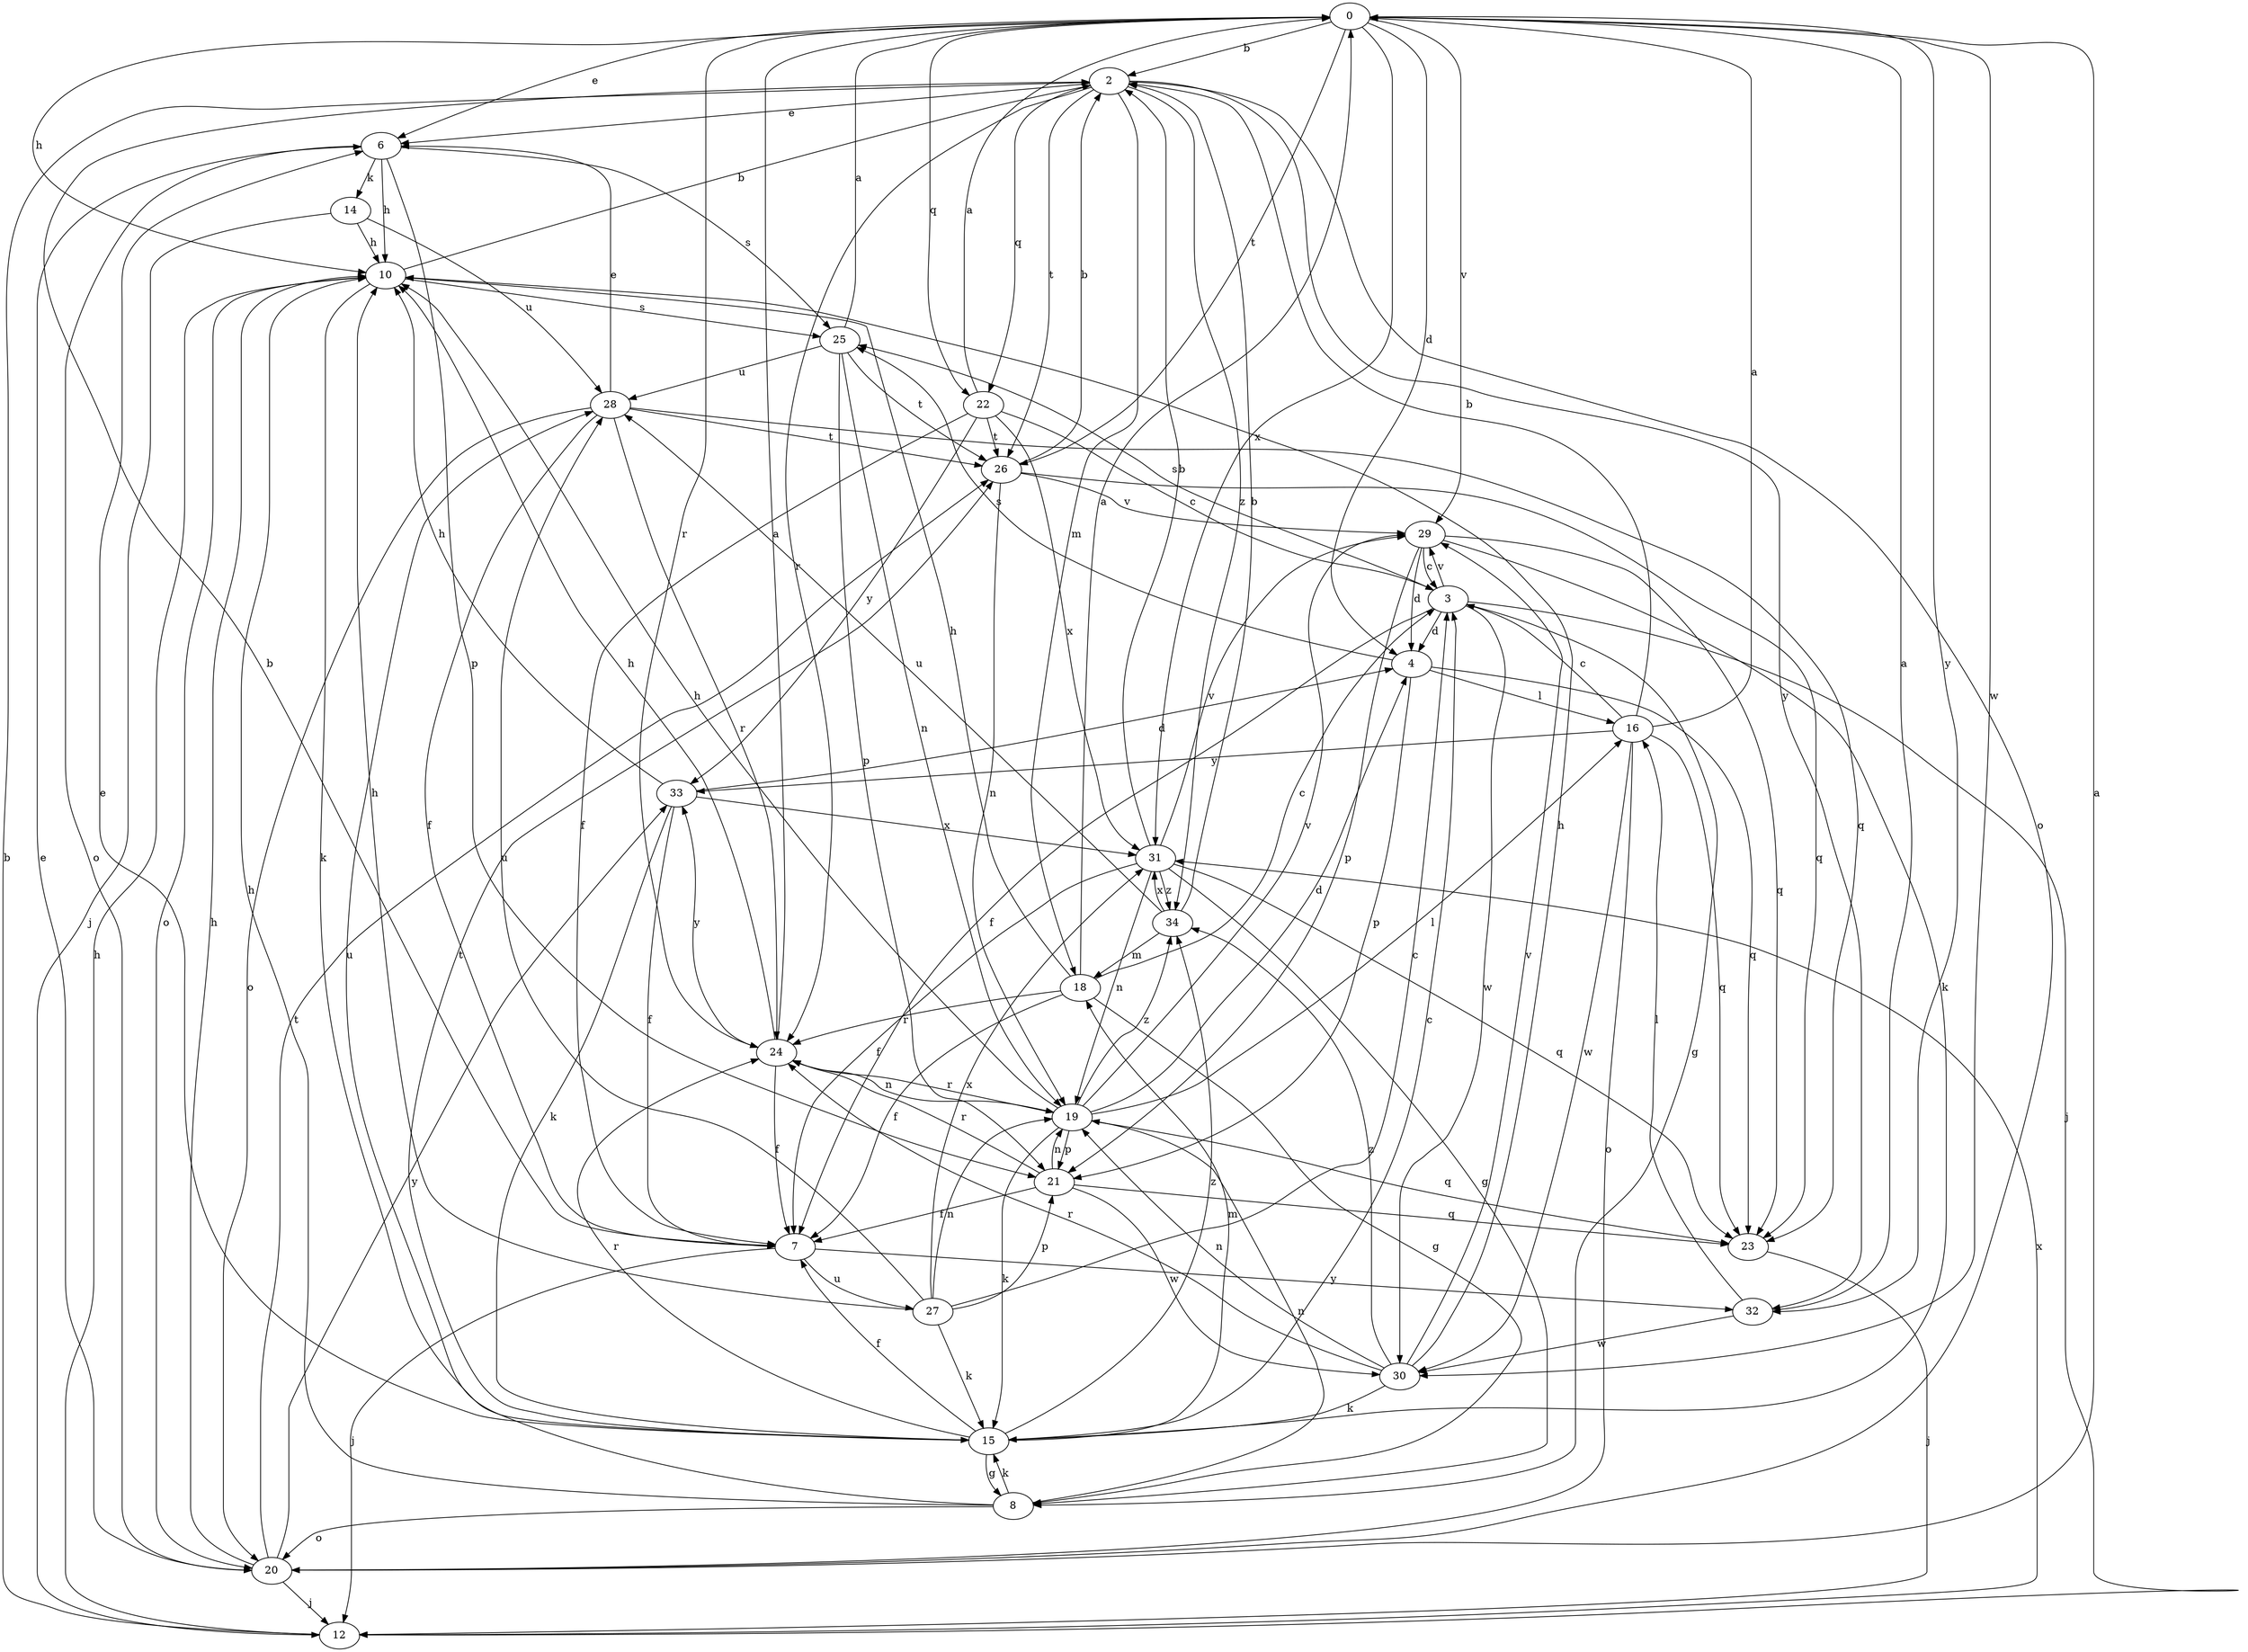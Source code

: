 strict digraph  {
0;
2;
3;
4;
6;
7;
8;
10;
12;
14;
15;
16;
18;
19;
20;
21;
22;
23;
24;
25;
26;
27;
28;
29;
30;
31;
32;
33;
34;
0 -> 2  [label=b];
0 -> 4  [label=d];
0 -> 6  [label=e];
0 -> 10  [label=h];
0 -> 22  [label=q];
0 -> 24  [label=r];
0 -> 26  [label=t];
0 -> 29  [label=v];
0 -> 30  [label=w];
0 -> 31  [label=x];
0 -> 32  [label=y];
2 -> 6  [label=e];
2 -> 18  [label=m];
2 -> 20  [label=o];
2 -> 22  [label=q];
2 -> 24  [label=r];
2 -> 26  [label=t];
2 -> 32  [label=y];
2 -> 34  [label=z];
3 -> 4  [label=d];
3 -> 7  [label=f];
3 -> 8  [label=g];
3 -> 12  [label=j];
3 -> 25  [label=s];
3 -> 29  [label=v];
3 -> 30  [label=w];
4 -> 16  [label=l];
4 -> 21  [label=p];
4 -> 23  [label=q];
4 -> 25  [label=s];
6 -> 10  [label=h];
6 -> 14  [label=k];
6 -> 20  [label=o];
6 -> 21  [label=p];
6 -> 25  [label=s];
7 -> 2  [label=b];
7 -> 12  [label=j];
7 -> 27  [label=u];
7 -> 32  [label=y];
8 -> 10  [label=h];
8 -> 15  [label=k];
8 -> 19  [label=n];
8 -> 20  [label=o];
8 -> 28  [label=u];
10 -> 2  [label=b];
10 -> 15  [label=k];
10 -> 20  [label=o];
10 -> 25  [label=s];
12 -> 2  [label=b];
12 -> 10  [label=h];
12 -> 31  [label=x];
14 -> 10  [label=h];
14 -> 12  [label=j];
14 -> 28  [label=u];
15 -> 3  [label=c];
15 -> 6  [label=e];
15 -> 7  [label=f];
15 -> 8  [label=g];
15 -> 18  [label=m];
15 -> 24  [label=r];
15 -> 26  [label=t];
15 -> 34  [label=z];
16 -> 0  [label=a];
16 -> 2  [label=b];
16 -> 3  [label=c];
16 -> 20  [label=o];
16 -> 23  [label=q];
16 -> 30  [label=w];
16 -> 33  [label=y];
18 -> 0  [label=a];
18 -> 3  [label=c];
18 -> 7  [label=f];
18 -> 8  [label=g];
18 -> 10  [label=h];
18 -> 24  [label=r];
19 -> 4  [label=d];
19 -> 10  [label=h];
19 -> 15  [label=k];
19 -> 16  [label=l];
19 -> 21  [label=p];
19 -> 23  [label=q];
19 -> 24  [label=r];
19 -> 29  [label=v];
19 -> 34  [label=z];
20 -> 0  [label=a];
20 -> 6  [label=e];
20 -> 10  [label=h];
20 -> 12  [label=j];
20 -> 26  [label=t];
20 -> 33  [label=y];
21 -> 7  [label=f];
21 -> 19  [label=n];
21 -> 23  [label=q];
21 -> 24  [label=r];
21 -> 30  [label=w];
22 -> 0  [label=a];
22 -> 3  [label=c];
22 -> 7  [label=f];
22 -> 26  [label=t];
22 -> 31  [label=x];
22 -> 33  [label=y];
23 -> 12  [label=j];
24 -> 0  [label=a];
24 -> 7  [label=f];
24 -> 10  [label=h];
24 -> 19  [label=n];
24 -> 33  [label=y];
25 -> 0  [label=a];
25 -> 19  [label=n];
25 -> 21  [label=p];
25 -> 26  [label=t];
25 -> 28  [label=u];
26 -> 2  [label=b];
26 -> 19  [label=n];
26 -> 23  [label=q];
26 -> 29  [label=v];
27 -> 3  [label=c];
27 -> 10  [label=h];
27 -> 15  [label=k];
27 -> 19  [label=n];
27 -> 21  [label=p];
27 -> 28  [label=u];
27 -> 31  [label=x];
28 -> 6  [label=e];
28 -> 7  [label=f];
28 -> 20  [label=o];
28 -> 23  [label=q];
28 -> 24  [label=r];
28 -> 26  [label=t];
29 -> 3  [label=c];
29 -> 4  [label=d];
29 -> 15  [label=k];
29 -> 21  [label=p];
29 -> 23  [label=q];
30 -> 10  [label=h];
30 -> 15  [label=k];
30 -> 19  [label=n];
30 -> 24  [label=r];
30 -> 29  [label=v];
30 -> 34  [label=z];
31 -> 2  [label=b];
31 -> 7  [label=f];
31 -> 8  [label=g];
31 -> 19  [label=n];
31 -> 23  [label=q];
31 -> 29  [label=v];
31 -> 34  [label=z];
32 -> 0  [label=a];
32 -> 16  [label=l];
32 -> 30  [label=w];
33 -> 4  [label=d];
33 -> 7  [label=f];
33 -> 10  [label=h];
33 -> 15  [label=k];
33 -> 31  [label=x];
34 -> 2  [label=b];
34 -> 18  [label=m];
34 -> 28  [label=u];
34 -> 31  [label=x];
}
